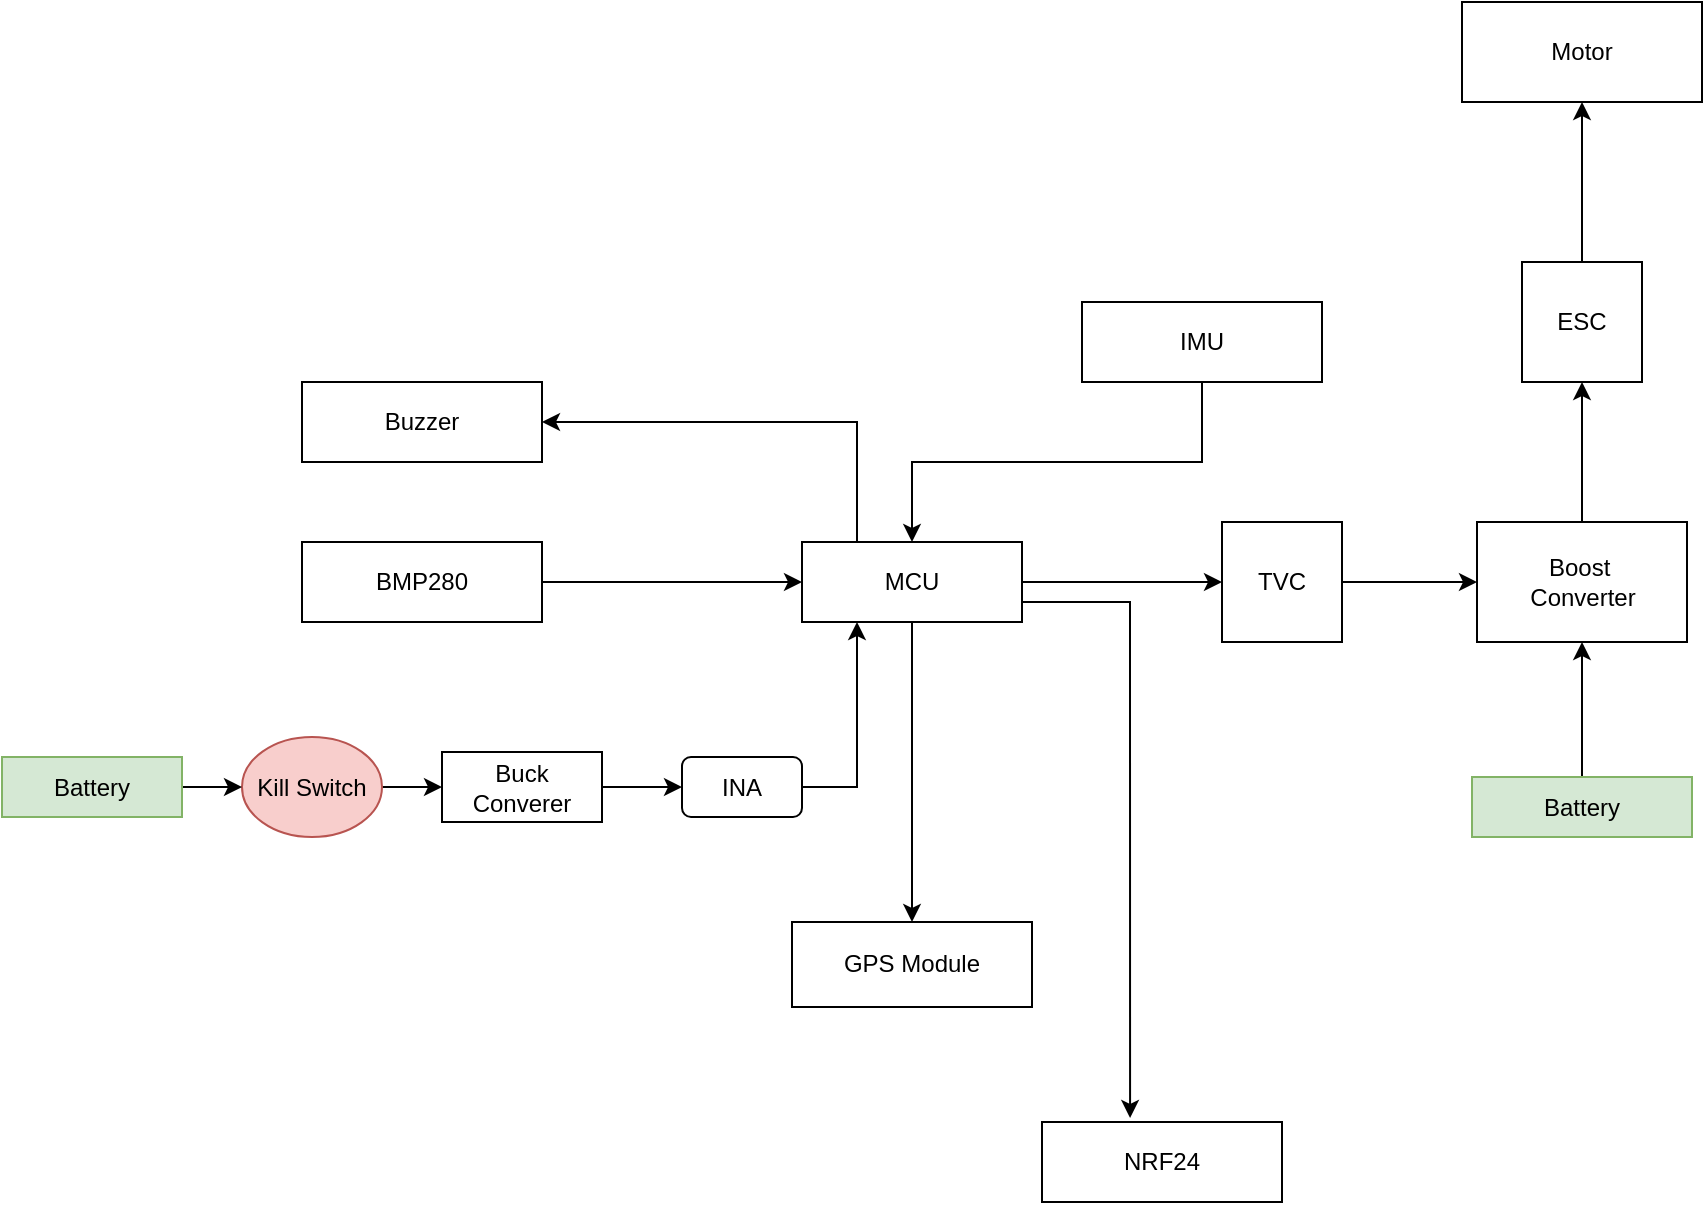 <mxfile version="26.0.8" pages="2">
  <diagram name="Page-1" id="P2OtTgZImReubRDIeK8x">
    <mxGraphModel dx="1426" dy="781" grid="1" gridSize="10" guides="1" tooltips="1" connect="1" arrows="1" fold="1" page="1" pageScale="1" pageWidth="850" pageHeight="1100" math="0" shadow="0">
      <root>
        <mxCell id="0" />
        <mxCell id="1" parent="0" />
        <mxCell id="M39qL0JclwlbJz-neaCp-6" style="edgeStyle=orthogonalEdgeStyle;rounded=0;orthogonalLoop=1;jettySize=auto;html=1;exitX=0.5;exitY=0;exitDx=0;exitDy=0;" edge="1" parent="1" source="xzneTPOzsLSP4HAMhC8t-4">
          <mxGeometry relative="1" as="geometry">
            <mxPoint x="455" y="740" as="targetPoint" />
          </mxGeometry>
        </mxCell>
        <mxCell id="M39qL0JclwlbJz-neaCp-7" style="edgeStyle=orthogonalEdgeStyle;rounded=0;orthogonalLoop=1;jettySize=auto;html=1;exitX=0;exitY=0.5;exitDx=0;exitDy=0;" edge="1" parent="1" source="xzneTPOzsLSP4HAMhC8t-4" target="xzneTPOzsLSP4HAMhC8t-15">
          <mxGeometry relative="1" as="geometry" />
        </mxCell>
        <mxCell id="M39qL0JclwlbJz-neaCp-19" style="edgeStyle=orthogonalEdgeStyle;rounded=0;orthogonalLoop=1;jettySize=auto;html=1;exitX=0.75;exitY=1;exitDx=0;exitDy=0;entryX=1;entryY=0.5;entryDx=0;entryDy=0;" edge="1" parent="1" source="xzneTPOzsLSP4HAMhC8t-4" target="xzneTPOzsLSP4HAMhC8t-6">
          <mxGeometry relative="1" as="geometry">
            <mxPoint x="310" y="460" as="targetPoint" />
          </mxGeometry>
        </mxCell>
        <mxCell id="xzneTPOzsLSP4HAMhC8t-4" value="MCU" style="rounded=0;whiteSpace=wrap;html=1;direction=west;" vertex="1" parent="1">
          <mxGeometry x="400" y="550" width="110" height="40" as="geometry" />
        </mxCell>
        <mxCell id="M39qL0JclwlbJz-neaCp-20" style="edgeStyle=orthogonalEdgeStyle;rounded=0;orthogonalLoop=1;jettySize=auto;html=1;exitX=0.5;exitY=1;exitDx=0;exitDy=0;" edge="1" parent="1" source="xzneTPOzsLSP4HAMhC8t-5" target="xzneTPOzsLSP4HAMhC8t-4">
          <mxGeometry relative="1" as="geometry" />
        </mxCell>
        <mxCell id="xzneTPOzsLSP4HAMhC8t-5" value="IMU" style="rounded=0;whiteSpace=wrap;html=1;" vertex="1" parent="1">
          <mxGeometry x="540" y="430" width="120" height="40" as="geometry" />
        </mxCell>
        <mxCell id="xzneTPOzsLSP4HAMhC8t-6" value="Buzzer" style="rounded=0;whiteSpace=wrap;html=1;" vertex="1" parent="1">
          <mxGeometry x="150" y="470" width="120" height="40" as="geometry" />
        </mxCell>
        <mxCell id="M39qL0JclwlbJz-neaCp-14" style="edgeStyle=orthogonalEdgeStyle;rounded=0;orthogonalLoop=1;jettySize=auto;html=1;exitX=1;exitY=0.5;exitDx=0;exitDy=0;" edge="1" parent="1" source="xzneTPOzsLSP4HAMhC8t-7" target="xzneTPOzsLSP4HAMhC8t-4">
          <mxGeometry relative="1" as="geometry" />
        </mxCell>
        <mxCell id="xzneTPOzsLSP4HAMhC8t-7" value="BMP280" style="rounded=0;whiteSpace=wrap;html=1;" vertex="1" parent="1">
          <mxGeometry x="150" y="550" width="120" height="40" as="geometry" />
        </mxCell>
        <mxCell id="M39qL0JclwlbJz-neaCp-3" style="edgeStyle=orthogonalEdgeStyle;rounded=0;orthogonalLoop=1;jettySize=auto;html=1;exitX=1;exitY=0.5;exitDx=0;exitDy=0;entryX=0;entryY=0.5;entryDx=0;entryDy=0;" edge="1" parent="1" source="xzneTPOzsLSP4HAMhC8t-8" target="xzneTPOzsLSP4HAMhC8t-10">
          <mxGeometry relative="1" as="geometry" />
        </mxCell>
        <mxCell id="xzneTPOzsLSP4HAMhC8t-8" value="Kill Switch" style="ellipse;whiteSpace=wrap;html=1;fillColor=#f8cecc;strokeColor=#b85450;" vertex="1" parent="1">
          <mxGeometry x="120" y="647.5" width="70" height="50" as="geometry" />
        </mxCell>
        <mxCell id="M39qL0JclwlbJz-neaCp-12" style="edgeStyle=orthogonalEdgeStyle;rounded=0;orthogonalLoop=1;jettySize=auto;html=1;exitX=0.5;exitY=0;exitDx=0;exitDy=0;entryX=0.5;entryY=1;entryDx=0;entryDy=0;" edge="1" parent="1" source="xzneTPOzsLSP4HAMhC8t-9" target="xzneTPOzsLSP4HAMhC8t-12">
          <mxGeometry relative="1" as="geometry" />
        </mxCell>
        <mxCell id="xzneTPOzsLSP4HAMhC8t-9" value="Battery" style="rounded=0;whiteSpace=wrap;html=1;fillColor=#d5e8d4;strokeColor=#82b366;" vertex="1" parent="1">
          <mxGeometry x="735" y="667.5" width="110" height="30" as="geometry" />
        </mxCell>
        <mxCell id="M39qL0JclwlbJz-neaCp-4" style="edgeStyle=orthogonalEdgeStyle;rounded=0;orthogonalLoop=1;jettySize=auto;html=1;exitX=1;exitY=0.5;exitDx=0;exitDy=0;entryX=0;entryY=0.5;entryDx=0;entryDy=0;" edge="1" parent="1" source="xzneTPOzsLSP4HAMhC8t-10" target="xzneTPOzsLSP4HAMhC8t-11">
          <mxGeometry relative="1" as="geometry" />
        </mxCell>
        <mxCell id="xzneTPOzsLSP4HAMhC8t-10" value="Buck&lt;br&gt;Converer" style="rounded=0;whiteSpace=wrap;html=1;" vertex="1" parent="1">
          <mxGeometry x="220" y="655" width="80" height="35" as="geometry" />
        </mxCell>
        <mxCell id="M39qL0JclwlbJz-neaCp-5" style="edgeStyle=orthogonalEdgeStyle;rounded=0;orthogonalLoop=1;jettySize=auto;html=1;exitX=1;exitY=0.5;exitDx=0;exitDy=0;entryX=0.75;entryY=0;entryDx=0;entryDy=0;" edge="1" parent="1" source="xzneTPOzsLSP4HAMhC8t-11" target="xzneTPOzsLSP4HAMhC8t-4">
          <mxGeometry relative="1" as="geometry">
            <mxPoint x="440" y="673" as="targetPoint" />
          </mxGeometry>
        </mxCell>
        <mxCell id="xzneTPOzsLSP4HAMhC8t-11" value="INA" style="rounded=1;whiteSpace=wrap;html=1;" vertex="1" parent="1">
          <mxGeometry x="340" y="657.5" width="60" height="30" as="geometry" />
        </mxCell>
        <mxCell id="M39qL0JclwlbJz-neaCp-10" style="edgeStyle=orthogonalEdgeStyle;rounded=0;orthogonalLoop=1;jettySize=auto;html=1;exitX=0.5;exitY=0;exitDx=0;exitDy=0;entryX=0.5;entryY=1;entryDx=0;entryDy=0;" edge="1" parent="1" source="xzneTPOzsLSP4HAMhC8t-12" target="xzneTPOzsLSP4HAMhC8t-16">
          <mxGeometry relative="1" as="geometry" />
        </mxCell>
        <mxCell id="xzneTPOzsLSP4HAMhC8t-12" value="Boost&amp;nbsp;&lt;div&gt;Converter&lt;/div&gt;" style="rounded=0;whiteSpace=wrap;html=1;" vertex="1" parent="1">
          <mxGeometry x="737.5" y="540" width="105" height="60" as="geometry" />
        </mxCell>
        <mxCell id="xzneTPOzsLSP4HAMhC8t-13" value="GPS Module" style="rounded=0;whiteSpace=wrap;html=1;" vertex="1" parent="1">
          <mxGeometry x="395" y="740" width="120" height="42.5" as="geometry" />
        </mxCell>
        <mxCell id="xzneTPOzsLSP4HAMhC8t-14" value="NRF24" style="rounded=0;whiteSpace=wrap;html=1;" vertex="1" parent="1">
          <mxGeometry x="520" y="840" width="120" height="40" as="geometry" />
        </mxCell>
        <mxCell id="M39qL0JclwlbJz-neaCp-9" style="edgeStyle=orthogonalEdgeStyle;rounded=0;orthogonalLoop=1;jettySize=auto;html=1;" edge="1" parent="1" source="xzneTPOzsLSP4HAMhC8t-15" target="xzneTPOzsLSP4HAMhC8t-12">
          <mxGeometry relative="1" as="geometry" />
        </mxCell>
        <mxCell id="xzneTPOzsLSP4HAMhC8t-15" value="TVC" style="whiteSpace=wrap;html=1;aspect=fixed;" vertex="1" parent="1">
          <mxGeometry x="610" y="540" width="60" height="60" as="geometry" />
        </mxCell>
        <mxCell id="M39qL0JclwlbJz-neaCp-11" style="edgeStyle=orthogonalEdgeStyle;rounded=0;orthogonalLoop=1;jettySize=auto;html=1;exitX=0.5;exitY=0;exitDx=0;exitDy=0;" edge="1" parent="1" source="xzneTPOzsLSP4HAMhC8t-16" target="xzneTPOzsLSP4HAMhC8t-17">
          <mxGeometry relative="1" as="geometry" />
        </mxCell>
        <mxCell id="xzneTPOzsLSP4HAMhC8t-16" value="ESC" style="whiteSpace=wrap;html=1;aspect=fixed;" vertex="1" parent="1">
          <mxGeometry x="760" y="410" width="60" height="60" as="geometry" />
        </mxCell>
        <mxCell id="xzneTPOzsLSP4HAMhC8t-17" value="Motor" style="rounded=0;whiteSpace=wrap;html=1;" vertex="1" parent="1">
          <mxGeometry x="730" y="280" width="120" height="50" as="geometry" />
        </mxCell>
        <mxCell id="M39qL0JclwlbJz-neaCp-2" style="edgeStyle=orthogonalEdgeStyle;rounded=0;orthogonalLoop=1;jettySize=auto;html=1;exitX=1;exitY=0.5;exitDx=0;exitDy=0;entryX=0;entryY=0.5;entryDx=0;entryDy=0;" edge="1" parent="1" source="xzneTPOzsLSP4HAMhC8t-18" target="xzneTPOzsLSP4HAMhC8t-8">
          <mxGeometry relative="1" as="geometry" />
        </mxCell>
        <mxCell id="xzneTPOzsLSP4HAMhC8t-18" value="Battery" style="rounded=0;whiteSpace=wrap;html=1;fillColor=#d5e8d4;strokeColor=#82b366;" vertex="1" parent="1">
          <mxGeometry y="657.5" width="90" height="30" as="geometry" />
        </mxCell>
        <mxCell id="M39qL0JclwlbJz-neaCp-8" style="edgeStyle=orthogonalEdgeStyle;rounded=0;orthogonalLoop=1;jettySize=auto;html=1;exitX=0;exitY=0.25;exitDx=0;exitDy=0;entryX=0.367;entryY=-0.05;entryDx=0;entryDy=0;entryPerimeter=0;" edge="1" parent="1" source="xzneTPOzsLSP4HAMhC8t-4" target="xzneTPOzsLSP4HAMhC8t-14">
          <mxGeometry relative="1" as="geometry" />
        </mxCell>
      </root>
    </mxGraphModel>
  </diagram>
  <diagram id="2lc10cJJLm7VK80CJrAk" name="Page-2">
    <mxGraphModel grid="1" page="1" gridSize="10" guides="1" tooltips="1" connect="1" arrows="1" fold="1" pageScale="1" pageWidth="850" pageHeight="1100" math="0" shadow="0">
      <root>
        <mxCell id="0" />
        <mxCell id="1" parent="0" />
      </root>
    </mxGraphModel>
  </diagram>
</mxfile>
